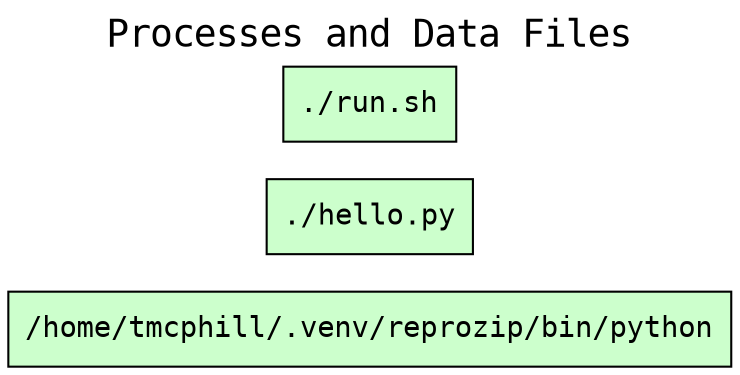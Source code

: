 
digraph wt_run {
rankdir=LR
fontname=Courier; fontsize=18; labelloc=t
label="Processes and Data Files"
node[shape=box style="filled" fillcolor="#CCFFCC" peripheries=1 fontname=Courier]
"exe:e3" [label="/home/tmcphill/.venv/reprozip/bin/python"]
"exe:e2" [label="./hello.py"]
"exe:e1" [label="./run.sh"]
node[shape=box style="rounded,filled" fillcolor="#FFFFCC" peripheries=1 fontname=Helvetica]
}

